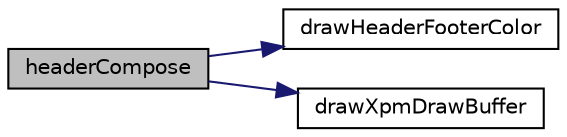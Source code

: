 digraph "headerCompose"
{
 // LATEX_PDF_SIZE
  edge [fontname="Helvetica",fontsize="10",labelfontname="Helvetica",labelfontsize="10"];
  node [fontname="Helvetica",fontsize="10",shape=record];
  rankdir="LR";
  Node1 [label="headerCompose",height=0.2,width=0.4,color="black", fillcolor="grey75", style="filled", fontcolor="black",tooltip="This function draws the top bar of the game in drawing and guessing modes."];
  Node1 -> Node2 [color="midnightblue",fontsize="10",style="solid"];
  Node2 [label="drawHeaderFooterColor",height=0.2,width=0.4,color="black", fillcolor="white", style="filled",URL="$graphics_8c.html#a11c8e09efdeb8391158cdc8f1a55271a",tooltip="This function draws the static components of the header and the footer in guess mode and draw mode."];
  Node1 -> Node3 [color="midnightblue",fontsize="10",style="solid"];
  Node3 [label="drawXpmDrawBuffer",height=0.2,width=0.4,color="black", fillcolor="white", style="filled",URL="$graphics_8c.html#a950e005de3296df88b0921ae17171cc4",tooltip="This function loads a xpm image to the drawBuffer."];
}
